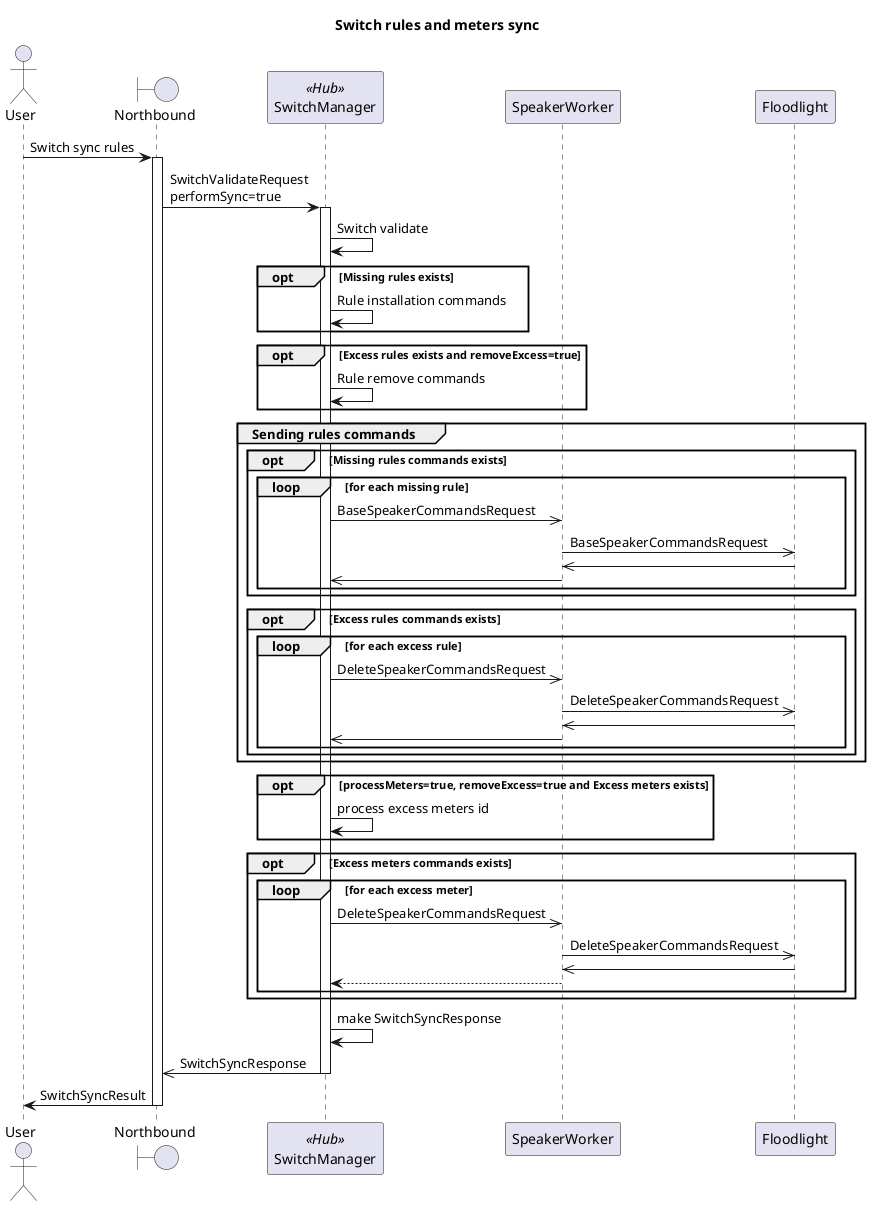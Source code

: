 @startuml
title Switch rules and meters sync

actor User
boundary Northbound as NB
participant SwitchManager << Hub >>
participant SpeakerWorker
participant Floodlight as FL

User -> NB : Switch sync rules

activate NB
NB -> SwitchManager : SwitchValidateRequest\nperformSync=true
activate SwitchManager

SwitchManager -> SwitchManager : Switch validate

opt Missing rules exists
    SwitchManager -> SwitchManager : Rule installation commands
end

opt Excess rules exists and removeExcess=true
    SwitchManager -> SwitchManager : Rule remove commands
end

group Sending rules commands
    opt Missing rules commands exists
        loop for each missing rule
            SwitchManager ->> SpeakerWorker : BaseSpeakerCommandsRequest
            SpeakerWorker ->> FL : BaseSpeakerCommandsRequest

            FL ->> SpeakerWorker
            SpeakerWorker ->> SwitchManager
        end
    end
    opt Excess rules commands exists
        loop for each excess rule
            SwitchManager ->> SpeakerWorker : DeleteSpeakerCommandsRequest
            SpeakerWorker ->> FL : DeleteSpeakerCommandsRequest
            FL ->> SpeakerWorker
            SpeakerWorker ->> SwitchManager
        end
    end

end

opt processMeters=true, removeExcess=true and Excess meters exists
    SwitchManager -> SwitchManager : process excess meters id
end

opt Excess meters commands exists
    loop for each excess meter
        SwitchManager ->> SpeakerWorker : DeleteSpeakerCommandsRequest
        SpeakerWorker ->> FL : DeleteSpeakerCommandsRequest
        FL ->> SpeakerWorker
        SpeakerWorker --> SwitchManager
    end
end

SwitchManager -> SwitchManager: make SwitchSyncResponse
SwitchManager ->> NB: SwitchSyncResponse
deactivate SwitchManager

NB -> User: SwitchSyncResult
deactivate NB

@enduml

